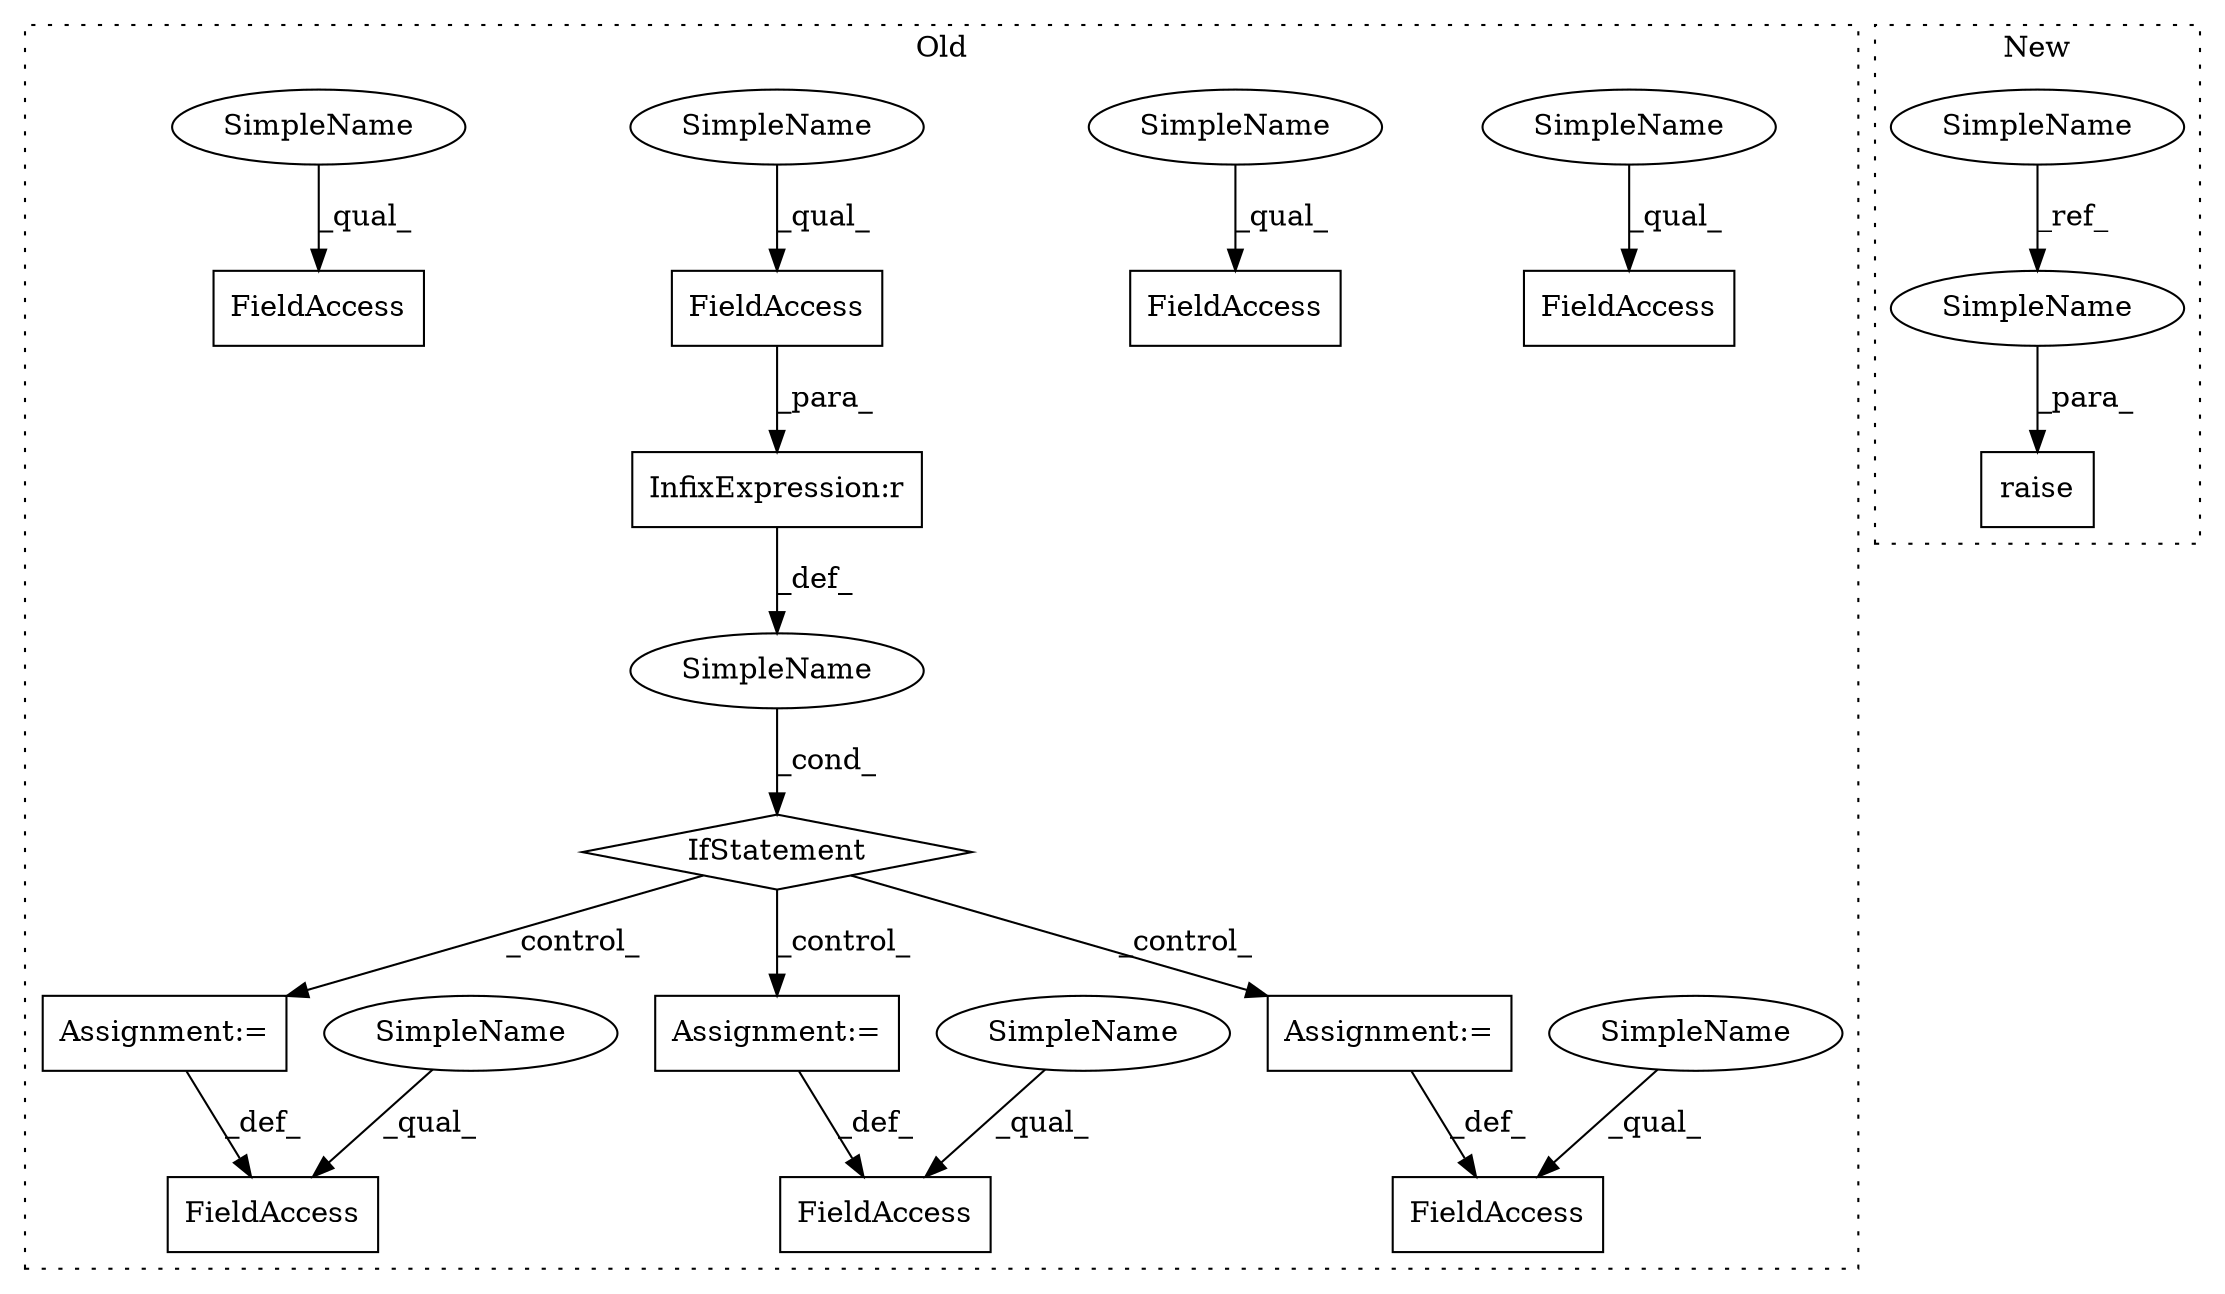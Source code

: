 digraph G {
subgraph cluster0 {
1 [label="IfStatement" a="25" s="3734,3759" l="4,2" shape="diamond"];
3 [label="InfixExpression:r" a="27" s="3749" l="4" shape="box"];
4 [label="FieldAccess" a="22" s="3738" l="11" shape="box"];
5 [label="Assignment:=" a="7" s="3781" l="1" shape="box"];
6 [label="SimpleName" a="42" s="" l="" shape="ellipse"];
7 [label="FieldAccess" a="22" s="3769" l="12" shape="box"];
8 [label="Assignment:=" a="7" s="3951" l="1" shape="box"];
9 [label="FieldAccess" a="22" s="3939" l="12" shape="box"];
10 [label="Assignment:=" a="7" s="3880" l="1" shape="box"];
11 [label="FieldAccess" a="22" s="3868" l="12" shape="box"];
13 [label="FieldAccess" a="22" s="3842" l="11" shape="box"];
14 [label="FieldAccess" a="22" s="3904" l="11" shape="box"];
15 [label="FieldAccess" a="22" s="3705" l="10" shape="box"];
17 [label="SimpleName" a="42" s="3842" l="4" shape="ellipse"];
18 [label="SimpleName" a="42" s="3939" l="4" shape="ellipse"];
19 [label="SimpleName" a="42" s="3705" l="4" shape="ellipse"];
20 [label="SimpleName" a="42" s="3738" l="4" shape="ellipse"];
21 [label="SimpleName" a="42" s="3868" l="4" shape="ellipse"];
22 [label="SimpleName" a="42" s="3769" l="4" shape="ellipse"];
23 [label="SimpleName" a="42" s="3904" l="4" shape="ellipse"];
label = "Old";
style="dotted";
}
subgraph cluster1 {
2 [label="raise" a="32" s="3018,3044" l="6,1" shape="box"];
12 [label="SimpleName" a="42" s="3007" l="4" shape="ellipse"];
16 [label="SimpleName" a="42" s="3040" l="4" shape="ellipse"];
label = "New";
style="dotted";
}
1 -> 10 [label="_control_"];
1 -> 5 [label="_control_"];
1 -> 8 [label="_control_"];
3 -> 6 [label="_def_"];
4 -> 3 [label="_para_"];
5 -> 7 [label="_def_"];
6 -> 1 [label="_cond_"];
8 -> 9 [label="_def_"];
10 -> 11 [label="_def_"];
12 -> 16 [label="_ref_"];
16 -> 2 [label="_para_"];
17 -> 13 [label="_qual_"];
18 -> 9 [label="_qual_"];
19 -> 15 [label="_qual_"];
20 -> 4 [label="_qual_"];
21 -> 11 [label="_qual_"];
22 -> 7 [label="_qual_"];
23 -> 14 [label="_qual_"];
}